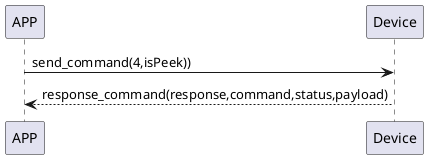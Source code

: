 @startuml
APP -> Device: send_command(4,isPeek))
Device --> APP: response_command(response,command,status,payload)
@enduml
